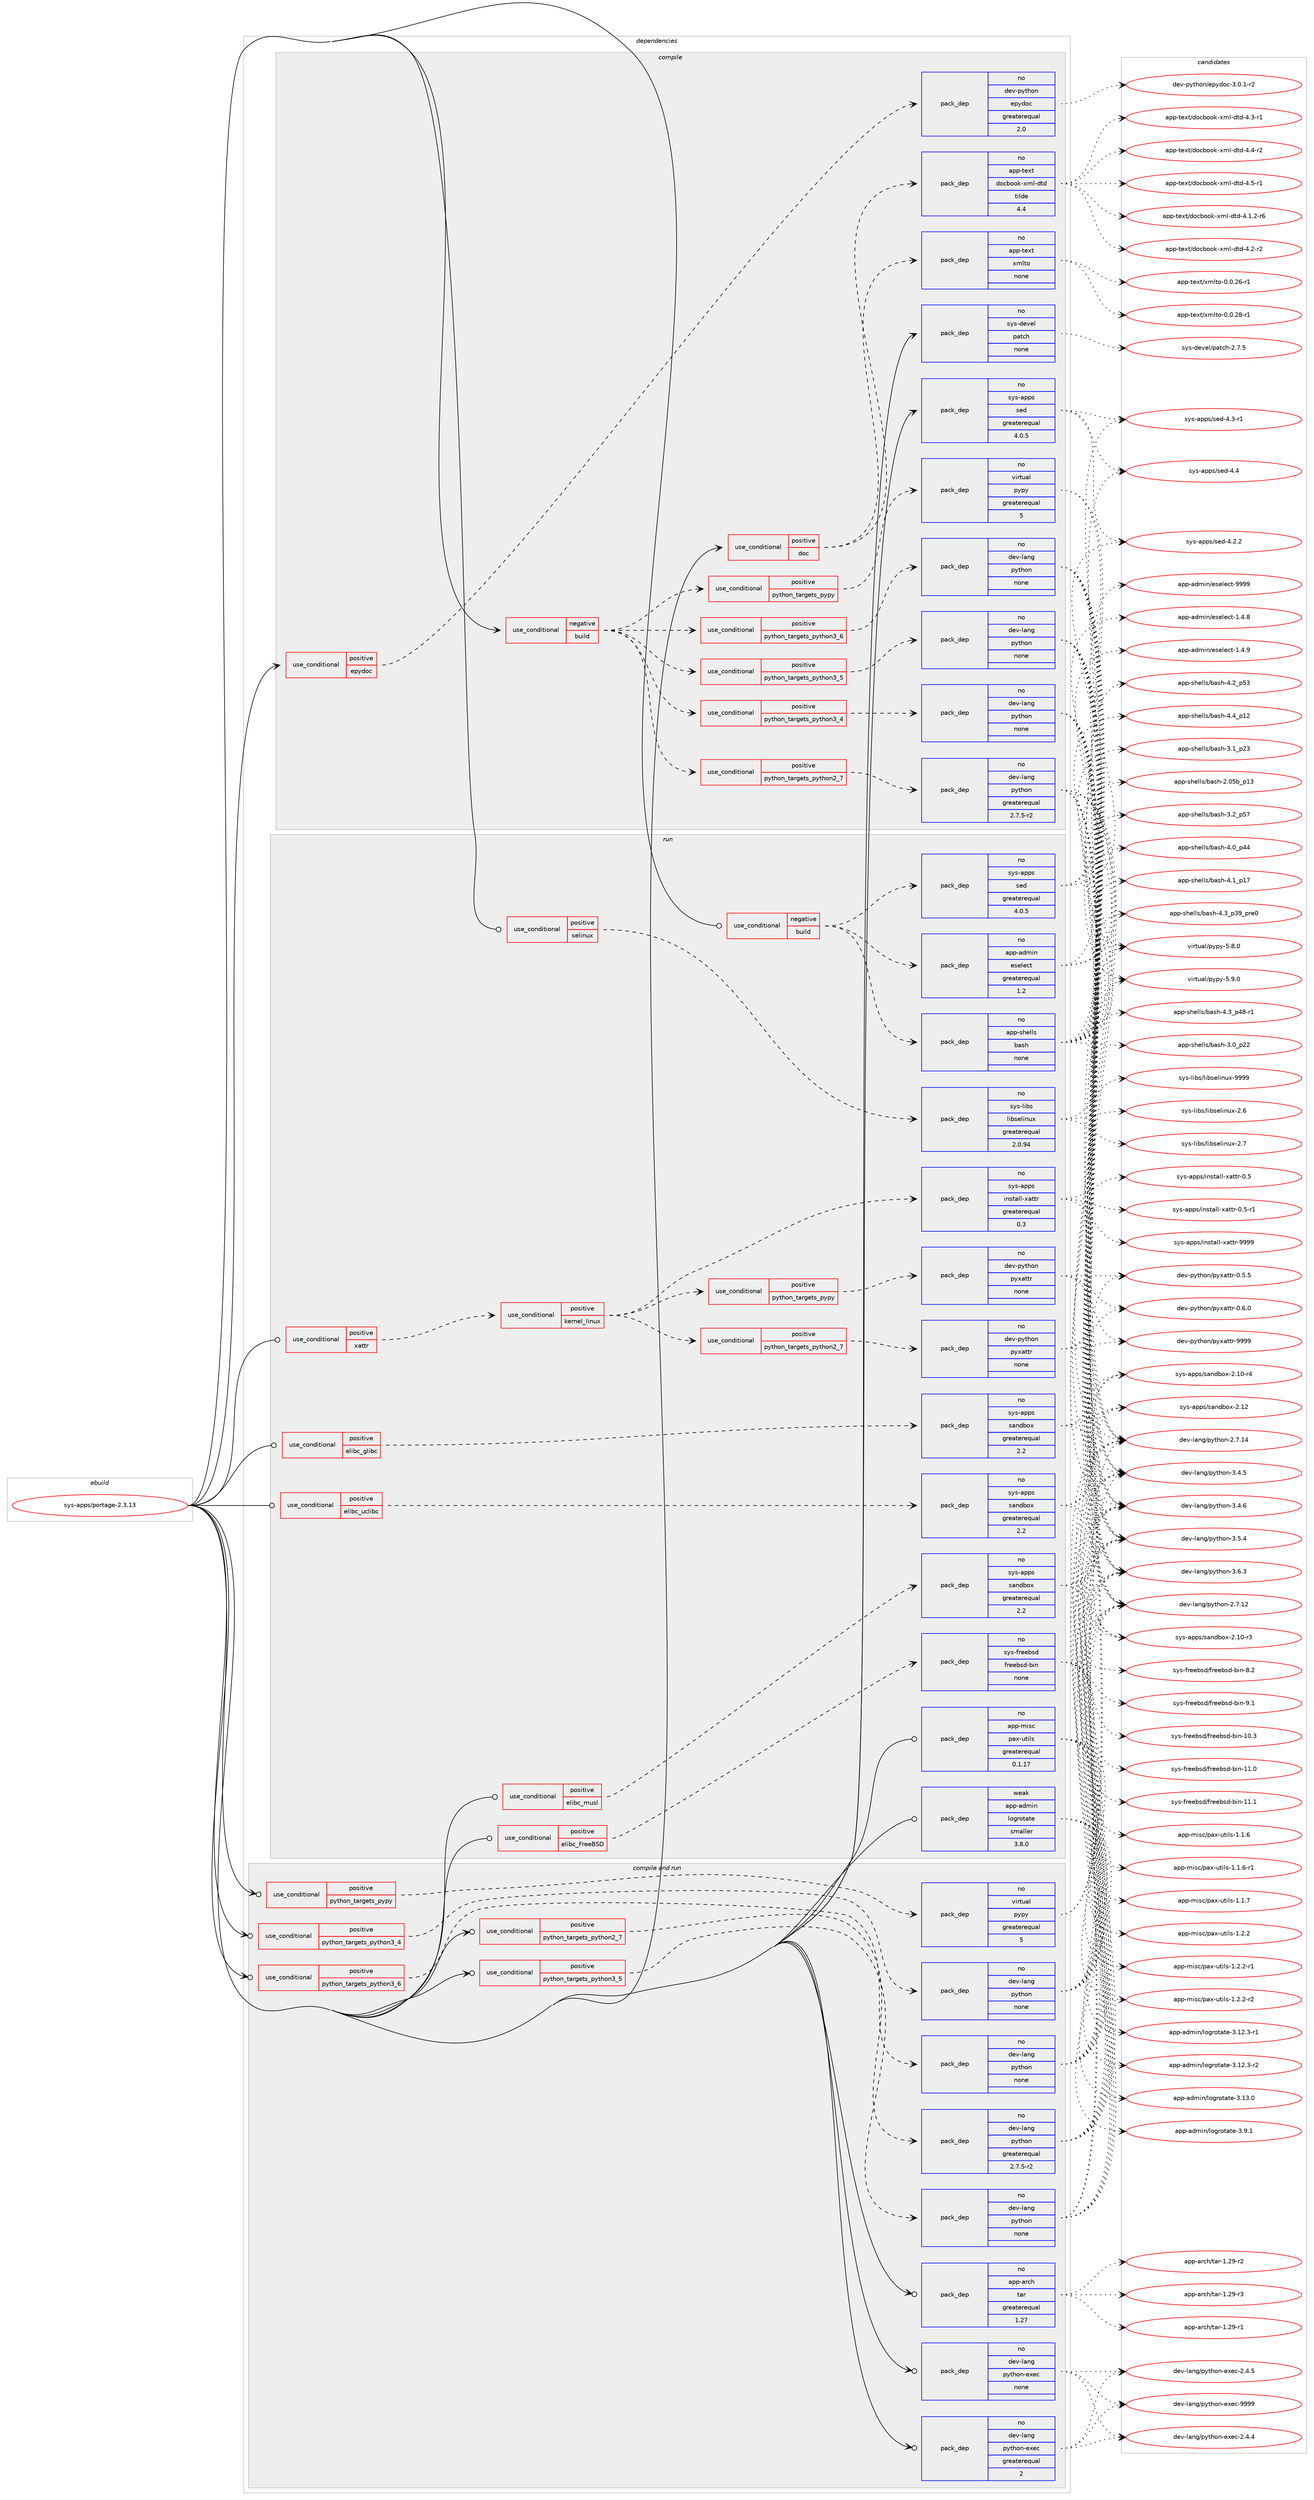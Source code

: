 digraph prolog {

# *************
# Graph options
# *************

newrank=true;
concentrate=true;
compound=true;
graph [rankdir=LR,fontname=Helvetica,fontsize=10,ranksep=1.5];#, ranksep=2.5, nodesep=0.2];
edge  [arrowhead=vee];
node  [fontname=Helvetica,fontsize=10];

# **********
# The ebuild
# **********

subgraph cluster_leftcol {
color=gray;
rank=same;
label=<<i>ebuild</i>>;
id [label="sys-apps/portage-2.3.13", color=red, width=4, href="../sys-apps/portage-2.3.13.svg"];
}

# ****************
# The dependencies
# ****************

subgraph cluster_midcol {
color=gray;
label=<<i>dependencies</i>>;
subgraph cluster_compile {
fillcolor="#eeeeee";
style=filled;
label=<<i>compile</i>>;
subgraph cond113681 {
dependency471810 [label=<<TABLE BORDER="0" CELLBORDER="1" CELLSPACING="0" CELLPADDING="4"><TR><TD ROWSPAN="3" CELLPADDING="10">use_conditional</TD></TR><TR><TD>negative</TD></TR><TR><TD>build</TD></TR></TABLE>>, shape=none, color=red];
subgraph cond113682 {
dependency471811 [label=<<TABLE BORDER="0" CELLBORDER="1" CELLSPACING="0" CELLPADDING="4"><TR><TD ROWSPAN="3" CELLPADDING="10">use_conditional</TD></TR><TR><TD>positive</TD></TR><TR><TD>python_targets_pypy</TD></TR></TABLE>>, shape=none, color=red];
subgraph pack349986 {
dependency471812 [label=<<TABLE BORDER="0" CELLBORDER="1" CELLSPACING="0" CELLPADDING="4" WIDTH="220"><TR><TD ROWSPAN="6" CELLPADDING="30">pack_dep</TD></TR><TR><TD WIDTH="110">no</TD></TR><TR><TD>virtual</TD></TR><TR><TD>pypy</TD></TR><TR><TD>greaterequal</TD></TR><TR><TD>5</TD></TR></TABLE>>, shape=none, color=blue];
}
dependency471811:e -> dependency471812:w [weight=20,style="dashed",arrowhead="vee"];
}
dependency471810:e -> dependency471811:w [weight=20,style="dashed",arrowhead="vee"];
subgraph cond113683 {
dependency471813 [label=<<TABLE BORDER="0" CELLBORDER="1" CELLSPACING="0" CELLPADDING="4"><TR><TD ROWSPAN="3" CELLPADDING="10">use_conditional</TD></TR><TR><TD>positive</TD></TR><TR><TD>python_targets_python2_7</TD></TR></TABLE>>, shape=none, color=red];
subgraph pack349987 {
dependency471814 [label=<<TABLE BORDER="0" CELLBORDER="1" CELLSPACING="0" CELLPADDING="4" WIDTH="220"><TR><TD ROWSPAN="6" CELLPADDING="30">pack_dep</TD></TR><TR><TD WIDTH="110">no</TD></TR><TR><TD>dev-lang</TD></TR><TR><TD>python</TD></TR><TR><TD>greaterequal</TD></TR><TR><TD>2.7.5-r2</TD></TR></TABLE>>, shape=none, color=blue];
}
dependency471813:e -> dependency471814:w [weight=20,style="dashed",arrowhead="vee"];
}
dependency471810:e -> dependency471813:w [weight=20,style="dashed",arrowhead="vee"];
subgraph cond113684 {
dependency471815 [label=<<TABLE BORDER="0" CELLBORDER="1" CELLSPACING="0" CELLPADDING="4"><TR><TD ROWSPAN="3" CELLPADDING="10">use_conditional</TD></TR><TR><TD>positive</TD></TR><TR><TD>python_targets_python3_4</TD></TR></TABLE>>, shape=none, color=red];
subgraph pack349988 {
dependency471816 [label=<<TABLE BORDER="0" CELLBORDER="1" CELLSPACING="0" CELLPADDING="4" WIDTH="220"><TR><TD ROWSPAN="6" CELLPADDING="30">pack_dep</TD></TR><TR><TD WIDTH="110">no</TD></TR><TR><TD>dev-lang</TD></TR><TR><TD>python</TD></TR><TR><TD>none</TD></TR><TR><TD></TD></TR></TABLE>>, shape=none, color=blue];
}
dependency471815:e -> dependency471816:w [weight=20,style="dashed",arrowhead="vee"];
}
dependency471810:e -> dependency471815:w [weight=20,style="dashed",arrowhead="vee"];
subgraph cond113685 {
dependency471817 [label=<<TABLE BORDER="0" CELLBORDER="1" CELLSPACING="0" CELLPADDING="4"><TR><TD ROWSPAN="3" CELLPADDING="10">use_conditional</TD></TR><TR><TD>positive</TD></TR><TR><TD>python_targets_python3_5</TD></TR></TABLE>>, shape=none, color=red];
subgraph pack349989 {
dependency471818 [label=<<TABLE BORDER="0" CELLBORDER="1" CELLSPACING="0" CELLPADDING="4" WIDTH="220"><TR><TD ROWSPAN="6" CELLPADDING="30">pack_dep</TD></TR><TR><TD WIDTH="110">no</TD></TR><TR><TD>dev-lang</TD></TR><TR><TD>python</TD></TR><TR><TD>none</TD></TR><TR><TD></TD></TR></TABLE>>, shape=none, color=blue];
}
dependency471817:e -> dependency471818:w [weight=20,style="dashed",arrowhead="vee"];
}
dependency471810:e -> dependency471817:w [weight=20,style="dashed",arrowhead="vee"];
subgraph cond113686 {
dependency471819 [label=<<TABLE BORDER="0" CELLBORDER="1" CELLSPACING="0" CELLPADDING="4"><TR><TD ROWSPAN="3" CELLPADDING="10">use_conditional</TD></TR><TR><TD>positive</TD></TR><TR><TD>python_targets_python3_6</TD></TR></TABLE>>, shape=none, color=red];
subgraph pack349990 {
dependency471820 [label=<<TABLE BORDER="0" CELLBORDER="1" CELLSPACING="0" CELLPADDING="4" WIDTH="220"><TR><TD ROWSPAN="6" CELLPADDING="30">pack_dep</TD></TR><TR><TD WIDTH="110">no</TD></TR><TR><TD>dev-lang</TD></TR><TR><TD>python</TD></TR><TR><TD>none</TD></TR><TR><TD></TD></TR></TABLE>>, shape=none, color=blue];
}
dependency471819:e -> dependency471820:w [weight=20,style="dashed",arrowhead="vee"];
}
dependency471810:e -> dependency471819:w [weight=20,style="dashed",arrowhead="vee"];
}
id:e -> dependency471810:w [weight=20,style="solid",arrowhead="vee"];
subgraph cond113687 {
dependency471821 [label=<<TABLE BORDER="0" CELLBORDER="1" CELLSPACING="0" CELLPADDING="4"><TR><TD ROWSPAN="3" CELLPADDING="10">use_conditional</TD></TR><TR><TD>positive</TD></TR><TR><TD>doc</TD></TR></TABLE>>, shape=none, color=red];
subgraph pack349991 {
dependency471822 [label=<<TABLE BORDER="0" CELLBORDER="1" CELLSPACING="0" CELLPADDING="4" WIDTH="220"><TR><TD ROWSPAN="6" CELLPADDING="30">pack_dep</TD></TR><TR><TD WIDTH="110">no</TD></TR><TR><TD>app-text</TD></TR><TR><TD>xmlto</TD></TR><TR><TD>none</TD></TR><TR><TD></TD></TR></TABLE>>, shape=none, color=blue];
}
dependency471821:e -> dependency471822:w [weight=20,style="dashed",arrowhead="vee"];
subgraph pack349992 {
dependency471823 [label=<<TABLE BORDER="0" CELLBORDER="1" CELLSPACING="0" CELLPADDING="4" WIDTH="220"><TR><TD ROWSPAN="6" CELLPADDING="30">pack_dep</TD></TR><TR><TD WIDTH="110">no</TD></TR><TR><TD>app-text</TD></TR><TR><TD>docbook-xml-dtd</TD></TR><TR><TD>tilde</TD></TR><TR><TD>4.4</TD></TR></TABLE>>, shape=none, color=blue];
}
dependency471821:e -> dependency471823:w [weight=20,style="dashed",arrowhead="vee"];
}
id:e -> dependency471821:w [weight=20,style="solid",arrowhead="vee"];
subgraph cond113688 {
dependency471824 [label=<<TABLE BORDER="0" CELLBORDER="1" CELLSPACING="0" CELLPADDING="4"><TR><TD ROWSPAN="3" CELLPADDING="10">use_conditional</TD></TR><TR><TD>positive</TD></TR><TR><TD>epydoc</TD></TR></TABLE>>, shape=none, color=red];
subgraph pack349993 {
dependency471825 [label=<<TABLE BORDER="0" CELLBORDER="1" CELLSPACING="0" CELLPADDING="4" WIDTH="220"><TR><TD ROWSPAN="6" CELLPADDING="30">pack_dep</TD></TR><TR><TD WIDTH="110">no</TD></TR><TR><TD>dev-python</TD></TR><TR><TD>epydoc</TD></TR><TR><TD>greaterequal</TD></TR><TR><TD>2.0</TD></TR></TABLE>>, shape=none, color=blue];
}
dependency471824:e -> dependency471825:w [weight=20,style="dashed",arrowhead="vee"];
}
id:e -> dependency471824:w [weight=20,style="solid",arrowhead="vee"];
subgraph pack349994 {
dependency471826 [label=<<TABLE BORDER="0" CELLBORDER="1" CELLSPACING="0" CELLPADDING="4" WIDTH="220"><TR><TD ROWSPAN="6" CELLPADDING="30">pack_dep</TD></TR><TR><TD WIDTH="110">no</TD></TR><TR><TD>sys-apps</TD></TR><TR><TD>sed</TD></TR><TR><TD>greaterequal</TD></TR><TR><TD>4.0.5</TD></TR></TABLE>>, shape=none, color=blue];
}
id:e -> dependency471826:w [weight=20,style="solid",arrowhead="vee"];
subgraph pack349995 {
dependency471827 [label=<<TABLE BORDER="0" CELLBORDER="1" CELLSPACING="0" CELLPADDING="4" WIDTH="220"><TR><TD ROWSPAN="6" CELLPADDING="30">pack_dep</TD></TR><TR><TD WIDTH="110">no</TD></TR><TR><TD>sys-devel</TD></TR><TR><TD>patch</TD></TR><TR><TD>none</TD></TR><TR><TD></TD></TR></TABLE>>, shape=none, color=blue];
}
id:e -> dependency471827:w [weight=20,style="solid",arrowhead="vee"];
}
subgraph cluster_compileandrun {
fillcolor="#eeeeee";
style=filled;
label=<<i>compile and run</i>>;
subgraph cond113689 {
dependency471828 [label=<<TABLE BORDER="0" CELLBORDER="1" CELLSPACING="0" CELLPADDING="4"><TR><TD ROWSPAN="3" CELLPADDING="10">use_conditional</TD></TR><TR><TD>positive</TD></TR><TR><TD>python_targets_pypy</TD></TR></TABLE>>, shape=none, color=red];
subgraph pack349996 {
dependency471829 [label=<<TABLE BORDER="0" CELLBORDER="1" CELLSPACING="0" CELLPADDING="4" WIDTH="220"><TR><TD ROWSPAN="6" CELLPADDING="30">pack_dep</TD></TR><TR><TD WIDTH="110">no</TD></TR><TR><TD>virtual</TD></TR><TR><TD>pypy</TD></TR><TR><TD>greaterequal</TD></TR><TR><TD>5</TD></TR></TABLE>>, shape=none, color=blue];
}
dependency471828:e -> dependency471829:w [weight=20,style="dashed",arrowhead="vee"];
}
id:e -> dependency471828:w [weight=20,style="solid",arrowhead="odotvee"];
subgraph cond113690 {
dependency471830 [label=<<TABLE BORDER="0" CELLBORDER="1" CELLSPACING="0" CELLPADDING="4"><TR><TD ROWSPAN="3" CELLPADDING="10">use_conditional</TD></TR><TR><TD>positive</TD></TR><TR><TD>python_targets_python2_7</TD></TR></TABLE>>, shape=none, color=red];
subgraph pack349997 {
dependency471831 [label=<<TABLE BORDER="0" CELLBORDER="1" CELLSPACING="0" CELLPADDING="4" WIDTH="220"><TR><TD ROWSPAN="6" CELLPADDING="30">pack_dep</TD></TR><TR><TD WIDTH="110">no</TD></TR><TR><TD>dev-lang</TD></TR><TR><TD>python</TD></TR><TR><TD>greaterequal</TD></TR><TR><TD>2.7.5-r2</TD></TR></TABLE>>, shape=none, color=blue];
}
dependency471830:e -> dependency471831:w [weight=20,style="dashed",arrowhead="vee"];
}
id:e -> dependency471830:w [weight=20,style="solid",arrowhead="odotvee"];
subgraph cond113691 {
dependency471832 [label=<<TABLE BORDER="0" CELLBORDER="1" CELLSPACING="0" CELLPADDING="4"><TR><TD ROWSPAN="3" CELLPADDING="10">use_conditional</TD></TR><TR><TD>positive</TD></TR><TR><TD>python_targets_python3_4</TD></TR></TABLE>>, shape=none, color=red];
subgraph pack349998 {
dependency471833 [label=<<TABLE BORDER="0" CELLBORDER="1" CELLSPACING="0" CELLPADDING="4" WIDTH="220"><TR><TD ROWSPAN="6" CELLPADDING="30">pack_dep</TD></TR><TR><TD WIDTH="110">no</TD></TR><TR><TD>dev-lang</TD></TR><TR><TD>python</TD></TR><TR><TD>none</TD></TR><TR><TD></TD></TR></TABLE>>, shape=none, color=blue];
}
dependency471832:e -> dependency471833:w [weight=20,style="dashed",arrowhead="vee"];
}
id:e -> dependency471832:w [weight=20,style="solid",arrowhead="odotvee"];
subgraph cond113692 {
dependency471834 [label=<<TABLE BORDER="0" CELLBORDER="1" CELLSPACING="0" CELLPADDING="4"><TR><TD ROWSPAN="3" CELLPADDING="10">use_conditional</TD></TR><TR><TD>positive</TD></TR><TR><TD>python_targets_python3_5</TD></TR></TABLE>>, shape=none, color=red];
subgraph pack349999 {
dependency471835 [label=<<TABLE BORDER="0" CELLBORDER="1" CELLSPACING="0" CELLPADDING="4" WIDTH="220"><TR><TD ROWSPAN="6" CELLPADDING="30">pack_dep</TD></TR><TR><TD WIDTH="110">no</TD></TR><TR><TD>dev-lang</TD></TR><TR><TD>python</TD></TR><TR><TD>none</TD></TR><TR><TD></TD></TR></TABLE>>, shape=none, color=blue];
}
dependency471834:e -> dependency471835:w [weight=20,style="dashed",arrowhead="vee"];
}
id:e -> dependency471834:w [weight=20,style="solid",arrowhead="odotvee"];
subgraph cond113693 {
dependency471836 [label=<<TABLE BORDER="0" CELLBORDER="1" CELLSPACING="0" CELLPADDING="4"><TR><TD ROWSPAN="3" CELLPADDING="10">use_conditional</TD></TR><TR><TD>positive</TD></TR><TR><TD>python_targets_python3_6</TD></TR></TABLE>>, shape=none, color=red];
subgraph pack350000 {
dependency471837 [label=<<TABLE BORDER="0" CELLBORDER="1" CELLSPACING="0" CELLPADDING="4" WIDTH="220"><TR><TD ROWSPAN="6" CELLPADDING="30">pack_dep</TD></TR><TR><TD WIDTH="110">no</TD></TR><TR><TD>dev-lang</TD></TR><TR><TD>python</TD></TR><TR><TD>none</TD></TR><TR><TD></TD></TR></TABLE>>, shape=none, color=blue];
}
dependency471836:e -> dependency471837:w [weight=20,style="dashed",arrowhead="vee"];
}
id:e -> dependency471836:w [weight=20,style="solid",arrowhead="odotvee"];
subgraph pack350001 {
dependency471838 [label=<<TABLE BORDER="0" CELLBORDER="1" CELLSPACING="0" CELLPADDING="4" WIDTH="220"><TR><TD ROWSPAN="6" CELLPADDING="30">pack_dep</TD></TR><TR><TD WIDTH="110">no</TD></TR><TR><TD>app-arch</TD></TR><TR><TD>tar</TD></TR><TR><TD>greaterequal</TD></TR><TR><TD>1.27</TD></TR></TABLE>>, shape=none, color=blue];
}
id:e -> dependency471838:w [weight=20,style="solid",arrowhead="odotvee"];
subgraph pack350002 {
dependency471839 [label=<<TABLE BORDER="0" CELLBORDER="1" CELLSPACING="0" CELLPADDING="4" WIDTH="220"><TR><TD ROWSPAN="6" CELLPADDING="30">pack_dep</TD></TR><TR><TD WIDTH="110">no</TD></TR><TR><TD>dev-lang</TD></TR><TR><TD>python-exec</TD></TR><TR><TD>greaterequal</TD></TR><TR><TD>2</TD></TR></TABLE>>, shape=none, color=blue];
}
id:e -> dependency471839:w [weight=20,style="solid",arrowhead="odotvee"];
subgraph pack350003 {
dependency471840 [label=<<TABLE BORDER="0" CELLBORDER="1" CELLSPACING="0" CELLPADDING="4" WIDTH="220"><TR><TD ROWSPAN="6" CELLPADDING="30">pack_dep</TD></TR><TR><TD WIDTH="110">no</TD></TR><TR><TD>dev-lang</TD></TR><TR><TD>python-exec</TD></TR><TR><TD>none</TD></TR><TR><TD></TD></TR></TABLE>>, shape=none, color=blue];
}
id:e -> dependency471840:w [weight=20,style="solid",arrowhead="odotvee"];
}
subgraph cluster_run {
fillcolor="#eeeeee";
style=filled;
label=<<i>run</i>>;
subgraph cond113694 {
dependency471841 [label=<<TABLE BORDER="0" CELLBORDER="1" CELLSPACING="0" CELLPADDING="4"><TR><TD ROWSPAN="3" CELLPADDING="10">use_conditional</TD></TR><TR><TD>negative</TD></TR><TR><TD>build</TD></TR></TABLE>>, shape=none, color=red];
subgraph pack350004 {
dependency471842 [label=<<TABLE BORDER="0" CELLBORDER="1" CELLSPACING="0" CELLPADDING="4" WIDTH="220"><TR><TD ROWSPAN="6" CELLPADDING="30">pack_dep</TD></TR><TR><TD WIDTH="110">no</TD></TR><TR><TD>sys-apps</TD></TR><TR><TD>sed</TD></TR><TR><TD>greaterequal</TD></TR><TR><TD>4.0.5</TD></TR></TABLE>>, shape=none, color=blue];
}
dependency471841:e -> dependency471842:w [weight=20,style="dashed",arrowhead="vee"];
subgraph pack350005 {
dependency471843 [label=<<TABLE BORDER="0" CELLBORDER="1" CELLSPACING="0" CELLPADDING="4" WIDTH="220"><TR><TD ROWSPAN="6" CELLPADDING="30">pack_dep</TD></TR><TR><TD WIDTH="110">no</TD></TR><TR><TD>app-shells</TD></TR><TR><TD>bash</TD></TR><TR><TD>none</TD></TR><TR><TD></TD></TR></TABLE>>, shape=none, color=blue];
}
dependency471841:e -> dependency471843:w [weight=20,style="dashed",arrowhead="vee"];
subgraph pack350006 {
dependency471844 [label=<<TABLE BORDER="0" CELLBORDER="1" CELLSPACING="0" CELLPADDING="4" WIDTH="220"><TR><TD ROWSPAN="6" CELLPADDING="30">pack_dep</TD></TR><TR><TD WIDTH="110">no</TD></TR><TR><TD>app-admin</TD></TR><TR><TD>eselect</TD></TR><TR><TD>greaterequal</TD></TR><TR><TD>1.2</TD></TR></TABLE>>, shape=none, color=blue];
}
dependency471841:e -> dependency471844:w [weight=20,style="dashed",arrowhead="vee"];
}
id:e -> dependency471841:w [weight=20,style="solid",arrowhead="odot"];
subgraph cond113695 {
dependency471845 [label=<<TABLE BORDER="0" CELLBORDER="1" CELLSPACING="0" CELLPADDING="4"><TR><TD ROWSPAN="3" CELLPADDING="10">use_conditional</TD></TR><TR><TD>positive</TD></TR><TR><TD>elibc_FreeBSD</TD></TR></TABLE>>, shape=none, color=red];
subgraph pack350007 {
dependency471846 [label=<<TABLE BORDER="0" CELLBORDER="1" CELLSPACING="0" CELLPADDING="4" WIDTH="220"><TR><TD ROWSPAN="6" CELLPADDING="30">pack_dep</TD></TR><TR><TD WIDTH="110">no</TD></TR><TR><TD>sys-freebsd</TD></TR><TR><TD>freebsd-bin</TD></TR><TR><TD>none</TD></TR><TR><TD></TD></TR></TABLE>>, shape=none, color=blue];
}
dependency471845:e -> dependency471846:w [weight=20,style="dashed",arrowhead="vee"];
}
id:e -> dependency471845:w [weight=20,style="solid",arrowhead="odot"];
subgraph cond113696 {
dependency471847 [label=<<TABLE BORDER="0" CELLBORDER="1" CELLSPACING="0" CELLPADDING="4"><TR><TD ROWSPAN="3" CELLPADDING="10">use_conditional</TD></TR><TR><TD>positive</TD></TR><TR><TD>elibc_glibc</TD></TR></TABLE>>, shape=none, color=red];
subgraph pack350008 {
dependency471848 [label=<<TABLE BORDER="0" CELLBORDER="1" CELLSPACING="0" CELLPADDING="4" WIDTH="220"><TR><TD ROWSPAN="6" CELLPADDING="30">pack_dep</TD></TR><TR><TD WIDTH="110">no</TD></TR><TR><TD>sys-apps</TD></TR><TR><TD>sandbox</TD></TR><TR><TD>greaterequal</TD></TR><TR><TD>2.2</TD></TR></TABLE>>, shape=none, color=blue];
}
dependency471847:e -> dependency471848:w [weight=20,style="dashed",arrowhead="vee"];
}
id:e -> dependency471847:w [weight=20,style="solid",arrowhead="odot"];
subgraph cond113697 {
dependency471849 [label=<<TABLE BORDER="0" CELLBORDER="1" CELLSPACING="0" CELLPADDING="4"><TR><TD ROWSPAN="3" CELLPADDING="10">use_conditional</TD></TR><TR><TD>positive</TD></TR><TR><TD>elibc_musl</TD></TR></TABLE>>, shape=none, color=red];
subgraph pack350009 {
dependency471850 [label=<<TABLE BORDER="0" CELLBORDER="1" CELLSPACING="0" CELLPADDING="4" WIDTH="220"><TR><TD ROWSPAN="6" CELLPADDING="30">pack_dep</TD></TR><TR><TD WIDTH="110">no</TD></TR><TR><TD>sys-apps</TD></TR><TR><TD>sandbox</TD></TR><TR><TD>greaterequal</TD></TR><TR><TD>2.2</TD></TR></TABLE>>, shape=none, color=blue];
}
dependency471849:e -> dependency471850:w [weight=20,style="dashed",arrowhead="vee"];
}
id:e -> dependency471849:w [weight=20,style="solid",arrowhead="odot"];
subgraph cond113698 {
dependency471851 [label=<<TABLE BORDER="0" CELLBORDER="1" CELLSPACING="0" CELLPADDING="4"><TR><TD ROWSPAN="3" CELLPADDING="10">use_conditional</TD></TR><TR><TD>positive</TD></TR><TR><TD>elibc_uclibc</TD></TR></TABLE>>, shape=none, color=red];
subgraph pack350010 {
dependency471852 [label=<<TABLE BORDER="0" CELLBORDER="1" CELLSPACING="0" CELLPADDING="4" WIDTH="220"><TR><TD ROWSPAN="6" CELLPADDING="30">pack_dep</TD></TR><TR><TD WIDTH="110">no</TD></TR><TR><TD>sys-apps</TD></TR><TR><TD>sandbox</TD></TR><TR><TD>greaterequal</TD></TR><TR><TD>2.2</TD></TR></TABLE>>, shape=none, color=blue];
}
dependency471851:e -> dependency471852:w [weight=20,style="dashed",arrowhead="vee"];
}
id:e -> dependency471851:w [weight=20,style="solid",arrowhead="odot"];
subgraph cond113699 {
dependency471853 [label=<<TABLE BORDER="0" CELLBORDER="1" CELLSPACING="0" CELLPADDING="4"><TR><TD ROWSPAN="3" CELLPADDING="10">use_conditional</TD></TR><TR><TD>positive</TD></TR><TR><TD>selinux</TD></TR></TABLE>>, shape=none, color=red];
subgraph pack350011 {
dependency471854 [label=<<TABLE BORDER="0" CELLBORDER="1" CELLSPACING="0" CELLPADDING="4" WIDTH="220"><TR><TD ROWSPAN="6" CELLPADDING="30">pack_dep</TD></TR><TR><TD WIDTH="110">no</TD></TR><TR><TD>sys-libs</TD></TR><TR><TD>libselinux</TD></TR><TR><TD>greaterequal</TD></TR><TR><TD>2.0.94</TD></TR></TABLE>>, shape=none, color=blue];
}
dependency471853:e -> dependency471854:w [weight=20,style="dashed",arrowhead="vee"];
}
id:e -> dependency471853:w [weight=20,style="solid",arrowhead="odot"];
subgraph cond113700 {
dependency471855 [label=<<TABLE BORDER="0" CELLBORDER="1" CELLSPACING="0" CELLPADDING="4"><TR><TD ROWSPAN="3" CELLPADDING="10">use_conditional</TD></TR><TR><TD>positive</TD></TR><TR><TD>xattr</TD></TR></TABLE>>, shape=none, color=red];
subgraph cond113701 {
dependency471856 [label=<<TABLE BORDER="0" CELLBORDER="1" CELLSPACING="0" CELLPADDING="4"><TR><TD ROWSPAN="3" CELLPADDING="10">use_conditional</TD></TR><TR><TD>positive</TD></TR><TR><TD>kernel_linux</TD></TR></TABLE>>, shape=none, color=red];
subgraph pack350012 {
dependency471857 [label=<<TABLE BORDER="0" CELLBORDER="1" CELLSPACING="0" CELLPADDING="4" WIDTH="220"><TR><TD ROWSPAN="6" CELLPADDING="30">pack_dep</TD></TR><TR><TD WIDTH="110">no</TD></TR><TR><TD>sys-apps</TD></TR><TR><TD>install-xattr</TD></TR><TR><TD>greaterequal</TD></TR><TR><TD>0.3</TD></TR></TABLE>>, shape=none, color=blue];
}
dependency471856:e -> dependency471857:w [weight=20,style="dashed",arrowhead="vee"];
subgraph cond113702 {
dependency471858 [label=<<TABLE BORDER="0" CELLBORDER="1" CELLSPACING="0" CELLPADDING="4"><TR><TD ROWSPAN="3" CELLPADDING="10">use_conditional</TD></TR><TR><TD>positive</TD></TR><TR><TD>python_targets_pypy</TD></TR></TABLE>>, shape=none, color=red];
subgraph pack350013 {
dependency471859 [label=<<TABLE BORDER="0" CELLBORDER="1" CELLSPACING="0" CELLPADDING="4" WIDTH="220"><TR><TD ROWSPAN="6" CELLPADDING="30">pack_dep</TD></TR><TR><TD WIDTH="110">no</TD></TR><TR><TD>dev-python</TD></TR><TR><TD>pyxattr</TD></TR><TR><TD>none</TD></TR><TR><TD></TD></TR></TABLE>>, shape=none, color=blue];
}
dependency471858:e -> dependency471859:w [weight=20,style="dashed",arrowhead="vee"];
}
dependency471856:e -> dependency471858:w [weight=20,style="dashed",arrowhead="vee"];
subgraph cond113703 {
dependency471860 [label=<<TABLE BORDER="0" CELLBORDER="1" CELLSPACING="0" CELLPADDING="4"><TR><TD ROWSPAN="3" CELLPADDING="10">use_conditional</TD></TR><TR><TD>positive</TD></TR><TR><TD>python_targets_python2_7</TD></TR></TABLE>>, shape=none, color=red];
subgraph pack350014 {
dependency471861 [label=<<TABLE BORDER="0" CELLBORDER="1" CELLSPACING="0" CELLPADDING="4" WIDTH="220"><TR><TD ROWSPAN="6" CELLPADDING="30">pack_dep</TD></TR><TR><TD WIDTH="110">no</TD></TR><TR><TD>dev-python</TD></TR><TR><TD>pyxattr</TD></TR><TR><TD>none</TD></TR><TR><TD></TD></TR></TABLE>>, shape=none, color=blue];
}
dependency471860:e -> dependency471861:w [weight=20,style="dashed",arrowhead="vee"];
}
dependency471856:e -> dependency471860:w [weight=20,style="dashed",arrowhead="vee"];
}
dependency471855:e -> dependency471856:w [weight=20,style="dashed",arrowhead="vee"];
}
id:e -> dependency471855:w [weight=20,style="solid",arrowhead="odot"];
subgraph pack350015 {
dependency471862 [label=<<TABLE BORDER="0" CELLBORDER="1" CELLSPACING="0" CELLPADDING="4" WIDTH="220"><TR><TD ROWSPAN="6" CELLPADDING="30">pack_dep</TD></TR><TR><TD WIDTH="110">no</TD></TR><TR><TD>app-misc</TD></TR><TR><TD>pax-utils</TD></TR><TR><TD>greaterequal</TD></TR><TR><TD>0.1.17</TD></TR></TABLE>>, shape=none, color=blue];
}
id:e -> dependency471862:w [weight=20,style="solid",arrowhead="odot"];
subgraph pack350016 {
dependency471863 [label=<<TABLE BORDER="0" CELLBORDER="1" CELLSPACING="0" CELLPADDING="4" WIDTH="220"><TR><TD ROWSPAN="6" CELLPADDING="30">pack_dep</TD></TR><TR><TD WIDTH="110">weak</TD></TR><TR><TD>app-admin</TD></TR><TR><TD>logrotate</TD></TR><TR><TD>smaller</TD></TR><TR><TD>3.8.0</TD></TR></TABLE>>, shape=none, color=blue];
}
id:e -> dependency471863:w [weight=20,style="solid",arrowhead="odot"];
}
}

# **************
# The candidates
# **************

subgraph cluster_choices {
rank=same;
color=gray;
label=<<i>candidates</i>>;

subgraph choice349986 {
color=black;
nodesep=1;
choice1181051141161179710847112121112121455346564648 [label="virtual/pypy-5.8.0", color=red, width=4,href="../virtual/pypy-5.8.0.svg"];
choice1181051141161179710847112121112121455346574648 [label="virtual/pypy-5.9.0", color=red, width=4,href="../virtual/pypy-5.9.0.svg"];
dependency471812:e -> choice1181051141161179710847112121112121455346564648:w [style=dotted,weight="100"];
dependency471812:e -> choice1181051141161179710847112121112121455346574648:w [style=dotted,weight="100"];
}
subgraph choice349987 {
color=black;
nodesep=1;
choice10010111845108971101034711212111610411111045504655464950 [label="dev-lang/python-2.7.12", color=red, width=4,href="../dev-lang/python-2.7.12.svg"];
choice10010111845108971101034711212111610411111045504655464952 [label="dev-lang/python-2.7.14", color=red, width=4,href="../dev-lang/python-2.7.14.svg"];
choice100101118451089711010347112121116104111110455146524653 [label="dev-lang/python-3.4.5", color=red, width=4,href="../dev-lang/python-3.4.5.svg"];
choice100101118451089711010347112121116104111110455146524654 [label="dev-lang/python-3.4.6", color=red, width=4,href="../dev-lang/python-3.4.6.svg"];
choice100101118451089711010347112121116104111110455146534652 [label="dev-lang/python-3.5.4", color=red, width=4,href="../dev-lang/python-3.5.4.svg"];
choice100101118451089711010347112121116104111110455146544651 [label="dev-lang/python-3.6.3", color=red, width=4,href="../dev-lang/python-3.6.3.svg"];
dependency471814:e -> choice10010111845108971101034711212111610411111045504655464950:w [style=dotted,weight="100"];
dependency471814:e -> choice10010111845108971101034711212111610411111045504655464952:w [style=dotted,weight="100"];
dependency471814:e -> choice100101118451089711010347112121116104111110455146524653:w [style=dotted,weight="100"];
dependency471814:e -> choice100101118451089711010347112121116104111110455146524654:w [style=dotted,weight="100"];
dependency471814:e -> choice100101118451089711010347112121116104111110455146534652:w [style=dotted,weight="100"];
dependency471814:e -> choice100101118451089711010347112121116104111110455146544651:w [style=dotted,weight="100"];
}
subgraph choice349988 {
color=black;
nodesep=1;
choice10010111845108971101034711212111610411111045504655464950 [label="dev-lang/python-2.7.12", color=red, width=4,href="../dev-lang/python-2.7.12.svg"];
choice10010111845108971101034711212111610411111045504655464952 [label="dev-lang/python-2.7.14", color=red, width=4,href="../dev-lang/python-2.7.14.svg"];
choice100101118451089711010347112121116104111110455146524653 [label="dev-lang/python-3.4.5", color=red, width=4,href="../dev-lang/python-3.4.5.svg"];
choice100101118451089711010347112121116104111110455146524654 [label="dev-lang/python-3.4.6", color=red, width=4,href="../dev-lang/python-3.4.6.svg"];
choice100101118451089711010347112121116104111110455146534652 [label="dev-lang/python-3.5.4", color=red, width=4,href="../dev-lang/python-3.5.4.svg"];
choice100101118451089711010347112121116104111110455146544651 [label="dev-lang/python-3.6.3", color=red, width=4,href="../dev-lang/python-3.6.3.svg"];
dependency471816:e -> choice10010111845108971101034711212111610411111045504655464950:w [style=dotted,weight="100"];
dependency471816:e -> choice10010111845108971101034711212111610411111045504655464952:w [style=dotted,weight="100"];
dependency471816:e -> choice100101118451089711010347112121116104111110455146524653:w [style=dotted,weight="100"];
dependency471816:e -> choice100101118451089711010347112121116104111110455146524654:w [style=dotted,weight="100"];
dependency471816:e -> choice100101118451089711010347112121116104111110455146534652:w [style=dotted,weight="100"];
dependency471816:e -> choice100101118451089711010347112121116104111110455146544651:w [style=dotted,weight="100"];
}
subgraph choice349989 {
color=black;
nodesep=1;
choice10010111845108971101034711212111610411111045504655464950 [label="dev-lang/python-2.7.12", color=red, width=4,href="../dev-lang/python-2.7.12.svg"];
choice10010111845108971101034711212111610411111045504655464952 [label="dev-lang/python-2.7.14", color=red, width=4,href="../dev-lang/python-2.7.14.svg"];
choice100101118451089711010347112121116104111110455146524653 [label="dev-lang/python-3.4.5", color=red, width=4,href="../dev-lang/python-3.4.5.svg"];
choice100101118451089711010347112121116104111110455146524654 [label="dev-lang/python-3.4.6", color=red, width=4,href="../dev-lang/python-3.4.6.svg"];
choice100101118451089711010347112121116104111110455146534652 [label="dev-lang/python-3.5.4", color=red, width=4,href="../dev-lang/python-3.5.4.svg"];
choice100101118451089711010347112121116104111110455146544651 [label="dev-lang/python-3.6.3", color=red, width=4,href="../dev-lang/python-3.6.3.svg"];
dependency471818:e -> choice10010111845108971101034711212111610411111045504655464950:w [style=dotted,weight="100"];
dependency471818:e -> choice10010111845108971101034711212111610411111045504655464952:w [style=dotted,weight="100"];
dependency471818:e -> choice100101118451089711010347112121116104111110455146524653:w [style=dotted,weight="100"];
dependency471818:e -> choice100101118451089711010347112121116104111110455146524654:w [style=dotted,weight="100"];
dependency471818:e -> choice100101118451089711010347112121116104111110455146534652:w [style=dotted,weight="100"];
dependency471818:e -> choice100101118451089711010347112121116104111110455146544651:w [style=dotted,weight="100"];
}
subgraph choice349990 {
color=black;
nodesep=1;
choice10010111845108971101034711212111610411111045504655464950 [label="dev-lang/python-2.7.12", color=red, width=4,href="../dev-lang/python-2.7.12.svg"];
choice10010111845108971101034711212111610411111045504655464952 [label="dev-lang/python-2.7.14", color=red, width=4,href="../dev-lang/python-2.7.14.svg"];
choice100101118451089711010347112121116104111110455146524653 [label="dev-lang/python-3.4.5", color=red, width=4,href="../dev-lang/python-3.4.5.svg"];
choice100101118451089711010347112121116104111110455146524654 [label="dev-lang/python-3.4.6", color=red, width=4,href="../dev-lang/python-3.4.6.svg"];
choice100101118451089711010347112121116104111110455146534652 [label="dev-lang/python-3.5.4", color=red, width=4,href="../dev-lang/python-3.5.4.svg"];
choice100101118451089711010347112121116104111110455146544651 [label="dev-lang/python-3.6.3", color=red, width=4,href="../dev-lang/python-3.6.3.svg"];
dependency471820:e -> choice10010111845108971101034711212111610411111045504655464950:w [style=dotted,weight="100"];
dependency471820:e -> choice10010111845108971101034711212111610411111045504655464952:w [style=dotted,weight="100"];
dependency471820:e -> choice100101118451089711010347112121116104111110455146524653:w [style=dotted,weight="100"];
dependency471820:e -> choice100101118451089711010347112121116104111110455146524654:w [style=dotted,weight="100"];
dependency471820:e -> choice100101118451089711010347112121116104111110455146534652:w [style=dotted,weight="100"];
dependency471820:e -> choice100101118451089711010347112121116104111110455146544651:w [style=dotted,weight="100"];
}
subgraph choice349991 {
color=black;
nodesep=1;
choice971121124511610112011647120109108116111454846484650544511449 [label="app-text/xmlto-0.0.26-r1", color=red, width=4,href="../app-text/xmlto-0.0.26-r1.svg"];
choice971121124511610112011647120109108116111454846484650564511449 [label="app-text/xmlto-0.0.28-r1", color=red, width=4,href="../app-text/xmlto-0.0.28-r1.svg"];
dependency471822:e -> choice971121124511610112011647120109108116111454846484650544511449:w [style=dotted,weight="100"];
dependency471822:e -> choice971121124511610112011647120109108116111454846484650564511449:w [style=dotted,weight="100"];
}
subgraph choice349992 {
color=black;
nodesep=1;
choice971121124511610112011647100111999811111110745120109108451001161004552464946504511454 [label="app-text/docbook-xml-dtd-4.1.2-r6", color=red, width=4,href="../app-text/docbook-xml-dtd-4.1.2-r6.svg"];
choice97112112451161011201164710011199981111111074512010910845100116100455246504511450 [label="app-text/docbook-xml-dtd-4.2-r2", color=red, width=4,href="../app-text/docbook-xml-dtd-4.2-r2.svg"];
choice97112112451161011201164710011199981111111074512010910845100116100455246514511449 [label="app-text/docbook-xml-dtd-4.3-r1", color=red, width=4,href="../app-text/docbook-xml-dtd-4.3-r1.svg"];
choice97112112451161011201164710011199981111111074512010910845100116100455246524511450 [label="app-text/docbook-xml-dtd-4.4-r2", color=red, width=4,href="../app-text/docbook-xml-dtd-4.4-r2.svg"];
choice97112112451161011201164710011199981111111074512010910845100116100455246534511449 [label="app-text/docbook-xml-dtd-4.5-r1", color=red, width=4,href="../app-text/docbook-xml-dtd-4.5-r1.svg"];
dependency471823:e -> choice971121124511610112011647100111999811111110745120109108451001161004552464946504511454:w [style=dotted,weight="100"];
dependency471823:e -> choice97112112451161011201164710011199981111111074512010910845100116100455246504511450:w [style=dotted,weight="100"];
dependency471823:e -> choice97112112451161011201164710011199981111111074512010910845100116100455246514511449:w [style=dotted,weight="100"];
dependency471823:e -> choice97112112451161011201164710011199981111111074512010910845100116100455246524511450:w [style=dotted,weight="100"];
dependency471823:e -> choice97112112451161011201164710011199981111111074512010910845100116100455246534511449:w [style=dotted,weight="100"];
}
subgraph choice349993 {
color=black;
nodesep=1;
choice1001011184511212111610411111047101112121100111994551464846494511450 [label="dev-python/epydoc-3.0.1-r2", color=red, width=4,href="../dev-python/epydoc-3.0.1-r2.svg"];
dependency471825:e -> choice1001011184511212111610411111047101112121100111994551464846494511450:w [style=dotted,weight="100"];
}
subgraph choice349994 {
color=black;
nodesep=1;
choice115121115459711211211547115101100455246504650 [label="sys-apps/sed-4.2.2", color=red, width=4,href="../sys-apps/sed-4.2.2.svg"];
choice115121115459711211211547115101100455246514511449 [label="sys-apps/sed-4.3-r1", color=red, width=4,href="../sys-apps/sed-4.3-r1.svg"];
choice11512111545971121121154711510110045524652 [label="sys-apps/sed-4.4", color=red, width=4,href="../sys-apps/sed-4.4.svg"];
dependency471826:e -> choice115121115459711211211547115101100455246504650:w [style=dotted,weight="100"];
dependency471826:e -> choice115121115459711211211547115101100455246514511449:w [style=dotted,weight="100"];
dependency471826:e -> choice11512111545971121121154711510110045524652:w [style=dotted,weight="100"];
}
subgraph choice349995 {
color=black;
nodesep=1;
choice11512111545100101118101108471129711699104455046554653 [label="sys-devel/patch-2.7.5", color=red, width=4,href="../sys-devel/patch-2.7.5.svg"];
dependency471827:e -> choice11512111545100101118101108471129711699104455046554653:w [style=dotted,weight="100"];
}
subgraph choice349996 {
color=black;
nodesep=1;
choice1181051141161179710847112121112121455346564648 [label="virtual/pypy-5.8.0", color=red, width=4,href="../virtual/pypy-5.8.0.svg"];
choice1181051141161179710847112121112121455346574648 [label="virtual/pypy-5.9.0", color=red, width=4,href="../virtual/pypy-5.9.0.svg"];
dependency471829:e -> choice1181051141161179710847112121112121455346564648:w [style=dotted,weight="100"];
dependency471829:e -> choice1181051141161179710847112121112121455346574648:w [style=dotted,weight="100"];
}
subgraph choice349997 {
color=black;
nodesep=1;
choice10010111845108971101034711212111610411111045504655464950 [label="dev-lang/python-2.7.12", color=red, width=4,href="../dev-lang/python-2.7.12.svg"];
choice10010111845108971101034711212111610411111045504655464952 [label="dev-lang/python-2.7.14", color=red, width=4,href="../dev-lang/python-2.7.14.svg"];
choice100101118451089711010347112121116104111110455146524653 [label="dev-lang/python-3.4.5", color=red, width=4,href="../dev-lang/python-3.4.5.svg"];
choice100101118451089711010347112121116104111110455146524654 [label="dev-lang/python-3.4.6", color=red, width=4,href="../dev-lang/python-3.4.6.svg"];
choice100101118451089711010347112121116104111110455146534652 [label="dev-lang/python-3.5.4", color=red, width=4,href="../dev-lang/python-3.5.4.svg"];
choice100101118451089711010347112121116104111110455146544651 [label="dev-lang/python-3.6.3", color=red, width=4,href="../dev-lang/python-3.6.3.svg"];
dependency471831:e -> choice10010111845108971101034711212111610411111045504655464950:w [style=dotted,weight="100"];
dependency471831:e -> choice10010111845108971101034711212111610411111045504655464952:w [style=dotted,weight="100"];
dependency471831:e -> choice100101118451089711010347112121116104111110455146524653:w [style=dotted,weight="100"];
dependency471831:e -> choice100101118451089711010347112121116104111110455146524654:w [style=dotted,weight="100"];
dependency471831:e -> choice100101118451089711010347112121116104111110455146534652:w [style=dotted,weight="100"];
dependency471831:e -> choice100101118451089711010347112121116104111110455146544651:w [style=dotted,weight="100"];
}
subgraph choice349998 {
color=black;
nodesep=1;
choice10010111845108971101034711212111610411111045504655464950 [label="dev-lang/python-2.7.12", color=red, width=4,href="../dev-lang/python-2.7.12.svg"];
choice10010111845108971101034711212111610411111045504655464952 [label="dev-lang/python-2.7.14", color=red, width=4,href="../dev-lang/python-2.7.14.svg"];
choice100101118451089711010347112121116104111110455146524653 [label="dev-lang/python-3.4.5", color=red, width=4,href="../dev-lang/python-3.4.5.svg"];
choice100101118451089711010347112121116104111110455146524654 [label="dev-lang/python-3.4.6", color=red, width=4,href="../dev-lang/python-3.4.6.svg"];
choice100101118451089711010347112121116104111110455146534652 [label="dev-lang/python-3.5.4", color=red, width=4,href="../dev-lang/python-3.5.4.svg"];
choice100101118451089711010347112121116104111110455146544651 [label="dev-lang/python-3.6.3", color=red, width=4,href="../dev-lang/python-3.6.3.svg"];
dependency471833:e -> choice10010111845108971101034711212111610411111045504655464950:w [style=dotted,weight="100"];
dependency471833:e -> choice10010111845108971101034711212111610411111045504655464952:w [style=dotted,weight="100"];
dependency471833:e -> choice100101118451089711010347112121116104111110455146524653:w [style=dotted,weight="100"];
dependency471833:e -> choice100101118451089711010347112121116104111110455146524654:w [style=dotted,weight="100"];
dependency471833:e -> choice100101118451089711010347112121116104111110455146534652:w [style=dotted,weight="100"];
dependency471833:e -> choice100101118451089711010347112121116104111110455146544651:w [style=dotted,weight="100"];
}
subgraph choice349999 {
color=black;
nodesep=1;
choice10010111845108971101034711212111610411111045504655464950 [label="dev-lang/python-2.7.12", color=red, width=4,href="../dev-lang/python-2.7.12.svg"];
choice10010111845108971101034711212111610411111045504655464952 [label="dev-lang/python-2.7.14", color=red, width=4,href="../dev-lang/python-2.7.14.svg"];
choice100101118451089711010347112121116104111110455146524653 [label="dev-lang/python-3.4.5", color=red, width=4,href="../dev-lang/python-3.4.5.svg"];
choice100101118451089711010347112121116104111110455146524654 [label="dev-lang/python-3.4.6", color=red, width=4,href="../dev-lang/python-3.4.6.svg"];
choice100101118451089711010347112121116104111110455146534652 [label="dev-lang/python-3.5.4", color=red, width=4,href="../dev-lang/python-3.5.4.svg"];
choice100101118451089711010347112121116104111110455146544651 [label="dev-lang/python-3.6.3", color=red, width=4,href="../dev-lang/python-3.6.3.svg"];
dependency471835:e -> choice10010111845108971101034711212111610411111045504655464950:w [style=dotted,weight="100"];
dependency471835:e -> choice10010111845108971101034711212111610411111045504655464952:w [style=dotted,weight="100"];
dependency471835:e -> choice100101118451089711010347112121116104111110455146524653:w [style=dotted,weight="100"];
dependency471835:e -> choice100101118451089711010347112121116104111110455146524654:w [style=dotted,weight="100"];
dependency471835:e -> choice100101118451089711010347112121116104111110455146534652:w [style=dotted,weight="100"];
dependency471835:e -> choice100101118451089711010347112121116104111110455146544651:w [style=dotted,weight="100"];
}
subgraph choice350000 {
color=black;
nodesep=1;
choice10010111845108971101034711212111610411111045504655464950 [label="dev-lang/python-2.7.12", color=red, width=4,href="../dev-lang/python-2.7.12.svg"];
choice10010111845108971101034711212111610411111045504655464952 [label="dev-lang/python-2.7.14", color=red, width=4,href="../dev-lang/python-2.7.14.svg"];
choice100101118451089711010347112121116104111110455146524653 [label="dev-lang/python-3.4.5", color=red, width=4,href="../dev-lang/python-3.4.5.svg"];
choice100101118451089711010347112121116104111110455146524654 [label="dev-lang/python-3.4.6", color=red, width=4,href="../dev-lang/python-3.4.6.svg"];
choice100101118451089711010347112121116104111110455146534652 [label="dev-lang/python-3.5.4", color=red, width=4,href="../dev-lang/python-3.5.4.svg"];
choice100101118451089711010347112121116104111110455146544651 [label="dev-lang/python-3.6.3", color=red, width=4,href="../dev-lang/python-3.6.3.svg"];
dependency471837:e -> choice10010111845108971101034711212111610411111045504655464950:w [style=dotted,weight="100"];
dependency471837:e -> choice10010111845108971101034711212111610411111045504655464952:w [style=dotted,weight="100"];
dependency471837:e -> choice100101118451089711010347112121116104111110455146524653:w [style=dotted,weight="100"];
dependency471837:e -> choice100101118451089711010347112121116104111110455146524654:w [style=dotted,weight="100"];
dependency471837:e -> choice100101118451089711010347112121116104111110455146534652:w [style=dotted,weight="100"];
dependency471837:e -> choice100101118451089711010347112121116104111110455146544651:w [style=dotted,weight="100"];
}
subgraph choice350001 {
color=black;
nodesep=1;
choice97112112459711499104471169711445494650574511449 [label="app-arch/tar-1.29-r1", color=red, width=4,href="../app-arch/tar-1.29-r1.svg"];
choice97112112459711499104471169711445494650574511450 [label="app-arch/tar-1.29-r2", color=red, width=4,href="../app-arch/tar-1.29-r2.svg"];
choice97112112459711499104471169711445494650574511451 [label="app-arch/tar-1.29-r3", color=red, width=4,href="../app-arch/tar-1.29-r3.svg"];
dependency471838:e -> choice97112112459711499104471169711445494650574511449:w [style=dotted,weight="100"];
dependency471838:e -> choice97112112459711499104471169711445494650574511450:w [style=dotted,weight="100"];
dependency471838:e -> choice97112112459711499104471169711445494650574511451:w [style=dotted,weight="100"];
}
subgraph choice350002 {
color=black;
nodesep=1;
choice1001011184510897110103471121211161041111104510112010199455046524652 [label="dev-lang/python-exec-2.4.4", color=red, width=4,href="../dev-lang/python-exec-2.4.4.svg"];
choice1001011184510897110103471121211161041111104510112010199455046524653 [label="dev-lang/python-exec-2.4.5", color=red, width=4,href="../dev-lang/python-exec-2.4.5.svg"];
choice10010111845108971101034711212111610411111045101120101994557575757 [label="dev-lang/python-exec-9999", color=red, width=4,href="../dev-lang/python-exec-9999.svg"];
dependency471839:e -> choice1001011184510897110103471121211161041111104510112010199455046524652:w [style=dotted,weight="100"];
dependency471839:e -> choice1001011184510897110103471121211161041111104510112010199455046524653:w [style=dotted,weight="100"];
dependency471839:e -> choice10010111845108971101034711212111610411111045101120101994557575757:w [style=dotted,weight="100"];
}
subgraph choice350003 {
color=black;
nodesep=1;
choice1001011184510897110103471121211161041111104510112010199455046524652 [label="dev-lang/python-exec-2.4.4", color=red, width=4,href="../dev-lang/python-exec-2.4.4.svg"];
choice1001011184510897110103471121211161041111104510112010199455046524653 [label="dev-lang/python-exec-2.4.5", color=red, width=4,href="../dev-lang/python-exec-2.4.5.svg"];
choice10010111845108971101034711212111610411111045101120101994557575757 [label="dev-lang/python-exec-9999", color=red, width=4,href="../dev-lang/python-exec-9999.svg"];
dependency471840:e -> choice1001011184510897110103471121211161041111104510112010199455046524652:w [style=dotted,weight="100"];
dependency471840:e -> choice1001011184510897110103471121211161041111104510112010199455046524653:w [style=dotted,weight="100"];
dependency471840:e -> choice10010111845108971101034711212111610411111045101120101994557575757:w [style=dotted,weight="100"];
}
subgraph choice350004 {
color=black;
nodesep=1;
choice115121115459711211211547115101100455246504650 [label="sys-apps/sed-4.2.2", color=red, width=4,href="../sys-apps/sed-4.2.2.svg"];
choice115121115459711211211547115101100455246514511449 [label="sys-apps/sed-4.3-r1", color=red, width=4,href="../sys-apps/sed-4.3-r1.svg"];
choice11512111545971121121154711510110045524652 [label="sys-apps/sed-4.4", color=red, width=4,href="../sys-apps/sed-4.4.svg"];
dependency471842:e -> choice115121115459711211211547115101100455246504650:w [style=dotted,weight="100"];
dependency471842:e -> choice115121115459711211211547115101100455246514511449:w [style=dotted,weight="100"];
dependency471842:e -> choice11512111545971121121154711510110045524652:w [style=dotted,weight="100"];
}
subgraph choice350005 {
color=black;
nodesep=1;
choice9711211245115104101108108115479897115104455046485398951124951 [label="app-shells/bash-2.05b_p13", color=red, width=4,href="../app-shells/bash-2.05b_p13.svg"];
choice971121124511510410110810811547989711510445514648951125050 [label="app-shells/bash-3.0_p22", color=red, width=4,href="../app-shells/bash-3.0_p22.svg"];
choice971121124511510410110810811547989711510445514649951125051 [label="app-shells/bash-3.1_p23", color=red, width=4,href="../app-shells/bash-3.1_p23.svg"];
choice971121124511510410110810811547989711510445514650951125355 [label="app-shells/bash-3.2_p57", color=red, width=4,href="../app-shells/bash-3.2_p57.svg"];
choice971121124511510410110810811547989711510445524648951125252 [label="app-shells/bash-4.0_p44", color=red, width=4,href="../app-shells/bash-4.0_p44.svg"];
choice971121124511510410110810811547989711510445524649951124955 [label="app-shells/bash-4.1_p17", color=red, width=4,href="../app-shells/bash-4.1_p17.svg"];
choice971121124511510410110810811547989711510445524650951125351 [label="app-shells/bash-4.2_p53", color=red, width=4,href="../app-shells/bash-4.2_p53.svg"];
choice9711211245115104101108108115479897115104455246519511251579511211410148 [label="app-shells/bash-4.3_p39_pre0", color=red, width=4,href="../app-shells/bash-4.3_p39_pre0.svg"];
choice9711211245115104101108108115479897115104455246519511252564511449 [label="app-shells/bash-4.3_p48-r1", color=red, width=4,href="../app-shells/bash-4.3_p48-r1.svg"];
choice971121124511510410110810811547989711510445524652951124950 [label="app-shells/bash-4.4_p12", color=red, width=4,href="../app-shells/bash-4.4_p12.svg"];
dependency471843:e -> choice9711211245115104101108108115479897115104455046485398951124951:w [style=dotted,weight="100"];
dependency471843:e -> choice971121124511510410110810811547989711510445514648951125050:w [style=dotted,weight="100"];
dependency471843:e -> choice971121124511510410110810811547989711510445514649951125051:w [style=dotted,weight="100"];
dependency471843:e -> choice971121124511510410110810811547989711510445514650951125355:w [style=dotted,weight="100"];
dependency471843:e -> choice971121124511510410110810811547989711510445524648951125252:w [style=dotted,weight="100"];
dependency471843:e -> choice971121124511510410110810811547989711510445524649951124955:w [style=dotted,weight="100"];
dependency471843:e -> choice971121124511510410110810811547989711510445524650951125351:w [style=dotted,weight="100"];
dependency471843:e -> choice9711211245115104101108108115479897115104455246519511251579511211410148:w [style=dotted,weight="100"];
dependency471843:e -> choice9711211245115104101108108115479897115104455246519511252564511449:w [style=dotted,weight="100"];
dependency471843:e -> choice971121124511510410110810811547989711510445524652951124950:w [style=dotted,weight="100"];
}
subgraph choice350006 {
color=black;
nodesep=1;
choice9711211245971001091051104710111510110810199116454946524656 [label="app-admin/eselect-1.4.8", color=red, width=4,href="../app-admin/eselect-1.4.8.svg"];
choice9711211245971001091051104710111510110810199116454946524657 [label="app-admin/eselect-1.4.9", color=red, width=4,href="../app-admin/eselect-1.4.9.svg"];
choice97112112459710010910511047101115101108101991164557575757 [label="app-admin/eselect-9999", color=red, width=4,href="../app-admin/eselect-9999.svg"];
dependency471844:e -> choice9711211245971001091051104710111510110810199116454946524656:w [style=dotted,weight="100"];
dependency471844:e -> choice9711211245971001091051104710111510110810199116454946524657:w [style=dotted,weight="100"];
dependency471844:e -> choice97112112459710010910511047101115101108101991164557575757:w [style=dotted,weight="100"];
}
subgraph choice350007 {
color=black;
nodesep=1;
choice1151211154510211410110198115100471021141011019811510045981051104549484651 [label="sys-freebsd/freebsd-bin-10.3", color=red, width=4,href="../sys-freebsd/freebsd-bin-10.3.svg"];
choice1151211154510211410110198115100471021141011019811510045981051104549494648 [label="sys-freebsd/freebsd-bin-11.0", color=red, width=4,href="../sys-freebsd/freebsd-bin-11.0.svg"];
choice1151211154510211410110198115100471021141011019811510045981051104549494649 [label="sys-freebsd/freebsd-bin-11.1", color=red, width=4,href="../sys-freebsd/freebsd-bin-11.1.svg"];
choice11512111545102114101101981151004710211410110198115100459810511045564650 [label="sys-freebsd/freebsd-bin-8.2", color=red, width=4,href="../sys-freebsd/freebsd-bin-8.2.svg"];
choice11512111545102114101101981151004710211410110198115100459810511045574649 [label="sys-freebsd/freebsd-bin-9.1", color=red, width=4,href="../sys-freebsd/freebsd-bin-9.1.svg"];
dependency471846:e -> choice1151211154510211410110198115100471021141011019811510045981051104549484651:w [style=dotted,weight="100"];
dependency471846:e -> choice1151211154510211410110198115100471021141011019811510045981051104549494648:w [style=dotted,weight="100"];
dependency471846:e -> choice1151211154510211410110198115100471021141011019811510045981051104549494649:w [style=dotted,weight="100"];
dependency471846:e -> choice11512111545102114101101981151004710211410110198115100459810511045564650:w [style=dotted,weight="100"];
dependency471846:e -> choice11512111545102114101101981151004710211410110198115100459810511045574649:w [style=dotted,weight="100"];
}
subgraph choice350008 {
color=black;
nodesep=1;
choice115121115459711211211547115971101009811112045504649484511451 [label="sys-apps/sandbox-2.10-r3", color=red, width=4,href="../sys-apps/sandbox-2.10-r3.svg"];
choice115121115459711211211547115971101009811112045504649484511452 [label="sys-apps/sandbox-2.10-r4", color=red, width=4,href="../sys-apps/sandbox-2.10-r4.svg"];
choice11512111545971121121154711597110100981111204550464950 [label="sys-apps/sandbox-2.12", color=red, width=4,href="../sys-apps/sandbox-2.12.svg"];
dependency471848:e -> choice115121115459711211211547115971101009811112045504649484511451:w [style=dotted,weight="100"];
dependency471848:e -> choice115121115459711211211547115971101009811112045504649484511452:w [style=dotted,weight="100"];
dependency471848:e -> choice11512111545971121121154711597110100981111204550464950:w [style=dotted,weight="100"];
}
subgraph choice350009 {
color=black;
nodesep=1;
choice115121115459711211211547115971101009811112045504649484511451 [label="sys-apps/sandbox-2.10-r3", color=red, width=4,href="../sys-apps/sandbox-2.10-r3.svg"];
choice115121115459711211211547115971101009811112045504649484511452 [label="sys-apps/sandbox-2.10-r4", color=red, width=4,href="../sys-apps/sandbox-2.10-r4.svg"];
choice11512111545971121121154711597110100981111204550464950 [label="sys-apps/sandbox-2.12", color=red, width=4,href="../sys-apps/sandbox-2.12.svg"];
dependency471850:e -> choice115121115459711211211547115971101009811112045504649484511451:w [style=dotted,weight="100"];
dependency471850:e -> choice115121115459711211211547115971101009811112045504649484511452:w [style=dotted,weight="100"];
dependency471850:e -> choice11512111545971121121154711597110100981111204550464950:w [style=dotted,weight="100"];
}
subgraph choice350010 {
color=black;
nodesep=1;
choice115121115459711211211547115971101009811112045504649484511451 [label="sys-apps/sandbox-2.10-r3", color=red, width=4,href="../sys-apps/sandbox-2.10-r3.svg"];
choice115121115459711211211547115971101009811112045504649484511452 [label="sys-apps/sandbox-2.10-r4", color=red, width=4,href="../sys-apps/sandbox-2.10-r4.svg"];
choice11512111545971121121154711597110100981111204550464950 [label="sys-apps/sandbox-2.12", color=red, width=4,href="../sys-apps/sandbox-2.12.svg"];
dependency471852:e -> choice115121115459711211211547115971101009811112045504649484511451:w [style=dotted,weight="100"];
dependency471852:e -> choice115121115459711211211547115971101009811112045504649484511452:w [style=dotted,weight="100"];
dependency471852:e -> choice11512111545971121121154711597110100981111204550464950:w [style=dotted,weight="100"];
}
subgraph choice350011 {
color=black;
nodesep=1;
choice1151211154510810598115471081059811510110810511011712045504654 [label="sys-libs/libselinux-2.6", color=red, width=4,href="../sys-libs/libselinux-2.6.svg"];
choice1151211154510810598115471081059811510110810511011712045504655 [label="sys-libs/libselinux-2.7", color=red, width=4,href="../sys-libs/libselinux-2.7.svg"];
choice115121115451081059811547108105981151011081051101171204557575757 [label="sys-libs/libselinux-9999", color=red, width=4,href="../sys-libs/libselinux-9999.svg"];
dependency471854:e -> choice1151211154510810598115471081059811510110810511011712045504654:w [style=dotted,weight="100"];
dependency471854:e -> choice1151211154510810598115471081059811510110810511011712045504655:w [style=dotted,weight="100"];
dependency471854:e -> choice115121115451081059811547108105981151011081051101171204557575757:w [style=dotted,weight="100"];
}
subgraph choice350012 {
color=black;
nodesep=1;
choice11512111545971121121154710511011511697108108451209711611611445484653 [label="sys-apps/install-xattr-0.5", color=red, width=4,href="../sys-apps/install-xattr-0.5.svg"];
choice115121115459711211211547105110115116971081084512097116116114454846534511449 [label="sys-apps/install-xattr-0.5-r1", color=red, width=4,href="../sys-apps/install-xattr-0.5-r1.svg"];
choice1151211154597112112115471051101151169710810845120971161161144557575757 [label="sys-apps/install-xattr-9999", color=red, width=4,href="../sys-apps/install-xattr-9999.svg"];
dependency471857:e -> choice11512111545971121121154710511011511697108108451209711611611445484653:w [style=dotted,weight="100"];
dependency471857:e -> choice115121115459711211211547105110115116971081084512097116116114454846534511449:w [style=dotted,weight="100"];
dependency471857:e -> choice1151211154597112112115471051101151169710810845120971161161144557575757:w [style=dotted,weight="100"];
}
subgraph choice350013 {
color=black;
nodesep=1;
choice100101118451121211161041111104711212112097116116114454846534653 [label="dev-python/pyxattr-0.5.5", color=red, width=4,href="../dev-python/pyxattr-0.5.5.svg"];
choice100101118451121211161041111104711212112097116116114454846544648 [label="dev-python/pyxattr-0.6.0", color=red, width=4,href="../dev-python/pyxattr-0.6.0.svg"];
choice1001011184511212111610411111047112121120971161161144557575757 [label="dev-python/pyxattr-9999", color=red, width=4,href="../dev-python/pyxattr-9999.svg"];
dependency471859:e -> choice100101118451121211161041111104711212112097116116114454846534653:w [style=dotted,weight="100"];
dependency471859:e -> choice100101118451121211161041111104711212112097116116114454846544648:w [style=dotted,weight="100"];
dependency471859:e -> choice1001011184511212111610411111047112121120971161161144557575757:w [style=dotted,weight="100"];
}
subgraph choice350014 {
color=black;
nodesep=1;
choice100101118451121211161041111104711212112097116116114454846534653 [label="dev-python/pyxattr-0.5.5", color=red, width=4,href="../dev-python/pyxattr-0.5.5.svg"];
choice100101118451121211161041111104711212112097116116114454846544648 [label="dev-python/pyxattr-0.6.0", color=red, width=4,href="../dev-python/pyxattr-0.6.0.svg"];
choice1001011184511212111610411111047112121120971161161144557575757 [label="dev-python/pyxattr-9999", color=red, width=4,href="../dev-python/pyxattr-9999.svg"];
dependency471861:e -> choice100101118451121211161041111104711212112097116116114454846534653:w [style=dotted,weight="100"];
dependency471861:e -> choice100101118451121211161041111104711212112097116116114454846544648:w [style=dotted,weight="100"];
dependency471861:e -> choice1001011184511212111610411111047112121120971161161144557575757:w [style=dotted,weight="100"];
}
subgraph choice350015 {
color=black;
nodesep=1;
choice971121124510910511599471129712045117116105108115454946494654 [label="app-misc/pax-utils-1.1.6", color=red, width=4,href="../app-misc/pax-utils-1.1.6.svg"];
choice9711211245109105115994711297120451171161051081154549464946544511449 [label="app-misc/pax-utils-1.1.6-r1", color=red, width=4,href="../app-misc/pax-utils-1.1.6-r1.svg"];
choice971121124510910511599471129712045117116105108115454946494655 [label="app-misc/pax-utils-1.1.7", color=red, width=4,href="../app-misc/pax-utils-1.1.7.svg"];
choice971121124510910511599471129712045117116105108115454946504650 [label="app-misc/pax-utils-1.2.2", color=red, width=4,href="../app-misc/pax-utils-1.2.2.svg"];
choice9711211245109105115994711297120451171161051081154549465046504511449 [label="app-misc/pax-utils-1.2.2-r1", color=red, width=4,href="../app-misc/pax-utils-1.2.2-r1.svg"];
choice9711211245109105115994711297120451171161051081154549465046504511450 [label="app-misc/pax-utils-1.2.2-r2", color=red, width=4,href="../app-misc/pax-utils-1.2.2-r2.svg"];
dependency471862:e -> choice971121124510910511599471129712045117116105108115454946494654:w [style=dotted,weight="100"];
dependency471862:e -> choice9711211245109105115994711297120451171161051081154549464946544511449:w [style=dotted,weight="100"];
dependency471862:e -> choice971121124510910511599471129712045117116105108115454946494655:w [style=dotted,weight="100"];
dependency471862:e -> choice971121124510910511599471129712045117116105108115454946504650:w [style=dotted,weight="100"];
dependency471862:e -> choice9711211245109105115994711297120451171161051081154549465046504511449:w [style=dotted,weight="100"];
dependency471862:e -> choice9711211245109105115994711297120451171161051081154549465046504511450:w [style=dotted,weight="100"];
}
subgraph choice350016 {
color=black;
nodesep=1;
choice9711211245971001091051104710811110311411111697116101455146495046514511449 [label="app-admin/logrotate-3.12.3-r1", color=red, width=4,href="../app-admin/logrotate-3.12.3-r1.svg"];
choice9711211245971001091051104710811110311411111697116101455146495046514511450 [label="app-admin/logrotate-3.12.3-r2", color=red, width=4,href="../app-admin/logrotate-3.12.3-r2.svg"];
choice971121124597100109105110471081111031141111169711610145514649514648 [label="app-admin/logrotate-3.13.0", color=red, width=4,href="../app-admin/logrotate-3.13.0.svg"];
choice9711211245971001091051104710811110311411111697116101455146574649 [label="app-admin/logrotate-3.9.1", color=red, width=4,href="../app-admin/logrotate-3.9.1.svg"];
dependency471863:e -> choice9711211245971001091051104710811110311411111697116101455146495046514511449:w [style=dotted,weight="100"];
dependency471863:e -> choice9711211245971001091051104710811110311411111697116101455146495046514511450:w [style=dotted,weight="100"];
dependency471863:e -> choice971121124597100109105110471081111031141111169711610145514649514648:w [style=dotted,weight="100"];
dependency471863:e -> choice9711211245971001091051104710811110311411111697116101455146574649:w [style=dotted,weight="100"];
}
}

}
